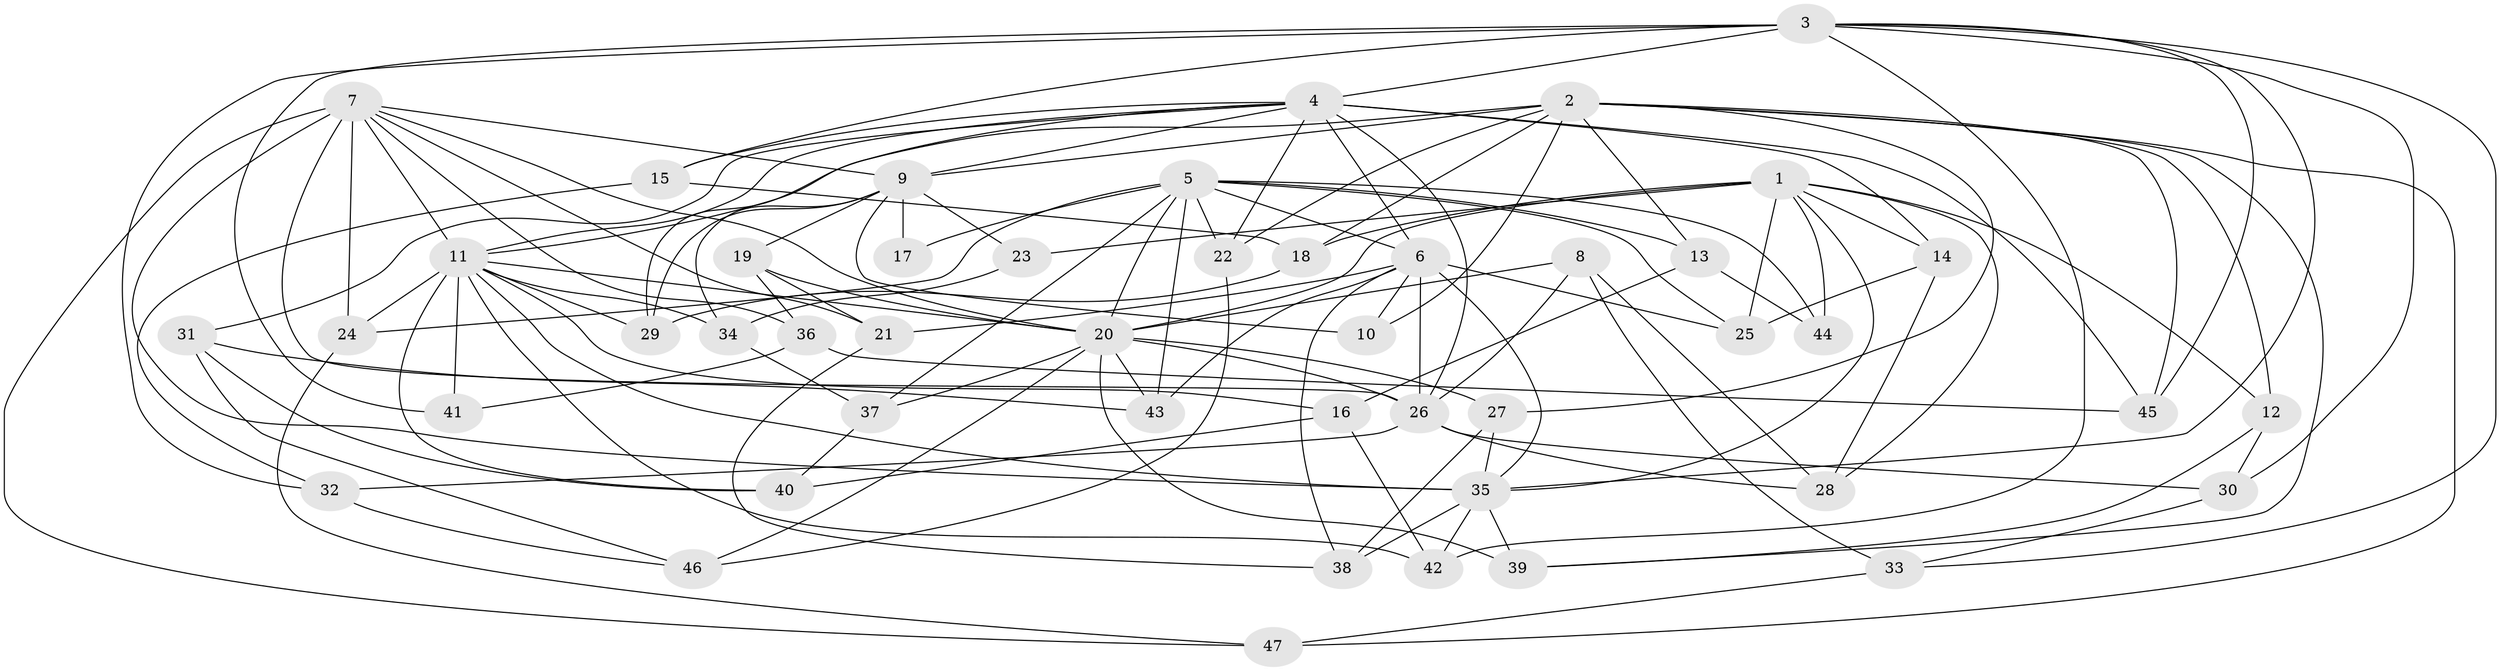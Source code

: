 // original degree distribution, {4: 1.0}
// Generated by graph-tools (version 1.1) at 2025/38/03/09/25 02:38:09]
// undirected, 47 vertices, 126 edges
graph export_dot {
graph [start="1"]
  node [color=gray90,style=filled];
  1;
  2;
  3;
  4;
  5;
  6;
  7;
  8;
  9;
  10;
  11;
  12;
  13;
  14;
  15;
  16;
  17;
  18;
  19;
  20;
  21;
  22;
  23;
  24;
  25;
  26;
  27;
  28;
  29;
  30;
  31;
  32;
  33;
  34;
  35;
  36;
  37;
  38;
  39;
  40;
  41;
  42;
  43;
  44;
  45;
  46;
  47;
  1 -- 12 [weight=1.0];
  1 -- 14 [weight=1.0];
  1 -- 18 [weight=1.0];
  1 -- 20 [weight=1.0];
  1 -- 23 [weight=2.0];
  1 -- 25 [weight=1.0];
  1 -- 28 [weight=1.0];
  1 -- 35 [weight=1.0];
  1 -- 44 [weight=1.0];
  2 -- 9 [weight=2.0];
  2 -- 10 [weight=1.0];
  2 -- 11 [weight=1.0];
  2 -- 12 [weight=1.0];
  2 -- 13 [weight=1.0];
  2 -- 18 [weight=1.0];
  2 -- 22 [weight=1.0];
  2 -- 27 [weight=1.0];
  2 -- 39 [weight=1.0];
  2 -- 45 [weight=1.0];
  2 -- 47 [weight=1.0];
  3 -- 4 [weight=1.0];
  3 -- 15 [weight=1.0];
  3 -- 30 [weight=1.0];
  3 -- 32 [weight=1.0];
  3 -- 33 [weight=1.0];
  3 -- 35 [weight=1.0];
  3 -- 41 [weight=2.0];
  3 -- 42 [weight=1.0];
  3 -- 45 [weight=1.0];
  4 -- 6 [weight=2.0];
  4 -- 9 [weight=1.0];
  4 -- 11 [weight=1.0];
  4 -- 14 [weight=1.0];
  4 -- 15 [weight=1.0];
  4 -- 22 [weight=1.0];
  4 -- 26 [weight=1.0];
  4 -- 29 [weight=1.0];
  4 -- 31 [weight=1.0];
  4 -- 45 [weight=1.0];
  5 -- 6 [weight=1.0];
  5 -- 13 [weight=1.0];
  5 -- 17 [weight=2.0];
  5 -- 20 [weight=1.0];
  5 -- 22 [weight=1.0];
  5 -- 24 [weight=1.0];
  5 -- 25 [weight=1.0];
  5 -- 37 [weight=1.0];
  5 -- 43 [weight=1.0];
  5 -- 44 [weight=2.0];
  6 -- 10 [weight=2.0];
  6 -- 21 [weight=1.0];
  6 -- 25 [weight=1.0];
  6 -- 26 [weight=1.0];
  6 -- 35 [weight=1.0];
  6 -- 38 [weight=2.0];
  6 -- 43 [weight=1.0];
  7 -- 9 [weight=2.0];
  7 -- 11 [weight=1.0];
  7 -- 20 [weight=1.0];
  7 -- 21 [weight=1.0];
  7 -- 24 [weight=1.0];
  7 -- 26 [weight=3.0];
  7 -- 35 [weight=1.0];
  7 -- 36 [weight=1.0];
  7 -- 47 [weight=1.0];
  8 -- 20 [weight=1.0];
  8 -- 26 [weight=1.0];
  8 -- 28 [weight=1.0];
  8 -- 33 [weight=1.0];
  9 -- 10 [weight=1.0];
  9 -- 17 [weight=2.0];
  9 -- 19 [weight=1.0];
  9 -- 23 [weight=1.0];
  9 -- 29 [weight=1.0];
  9 -- 34 [weight=1.0];
  11 -- 16 [weight=1.0];
  11 -- 20 [weight=1.0];
  11 -- 24 [weight=1.0];
  11 -- 29 [weight=1.0];
  11 -- 34 [weight=1.0];
  11 -- 35 [weight=1.0];
  11 -- 40 [weight=1.0];
  11 -- 41 [weight=1.0];
  11 -- 42 [weight=1.0];
  12 -- 30 [weight=1.0];
  12 -- 39 [weight=1.0];
  13 -- 16 [weight=1.0];
  13 -- 44 [weight=1.0];
  14 -- 25 [weight=1.0];
  14 -- 28 [weight=1.0];
  15 -- 18 [weight=1.0];
  15 -- 32 [weight=1.0];
  16 -- 40 [weight=1.0];
  16 -- 42 [weight=1.0];
  18 -- 29 [weight=1.0];
  19 -- 20 [weight=1.0];
  19 -- 21 [weight=1.0];
  19 -- 36 [weight=1.0];
  20 -- 26 [weight=1.0];
  20 -- 27 [weight=1.0];
  20 -- 37 [weight=1.0];
  20 -- 39 [weight=1.0];
  20 -- 43 [weight=1.0];
  20 -- 46 [weight=1.0];
  21 -- 38 [weight=1.0];
  22 -- 46 [weight=1.0];
  23 -- 34 [weight=1.0];
  24 -- 47 [weight=1.0];
  26 -- 28 [weight=1.0];
  26 -- 30 [weight=1.0];
  26 -- 32 [weight=1.0];
  27 -- 35 [weight=1.0];
  27 -- 38 [weight=1.0];
  30 -- 33 [weight=1.0];
  31 -- 40 [weight=1.0];
  31 -- 43 [weight=1.0];
  31 -- 46 [weight=1.0];
  32 -- 46 [weight=1.0];
  33 -- 47 [weight=1.0];
  34 -- 37 [weight=1.0];
  35 -- 38 [weight=2.0];
  35 -- 39 [weight=1.0];
  35 -- 42 [weight=1.0];
  36 -- 41 [weight=1.0];
  36 -- 45 [weight=1.0];
  37 -- 40 [weight=1.0];
}
